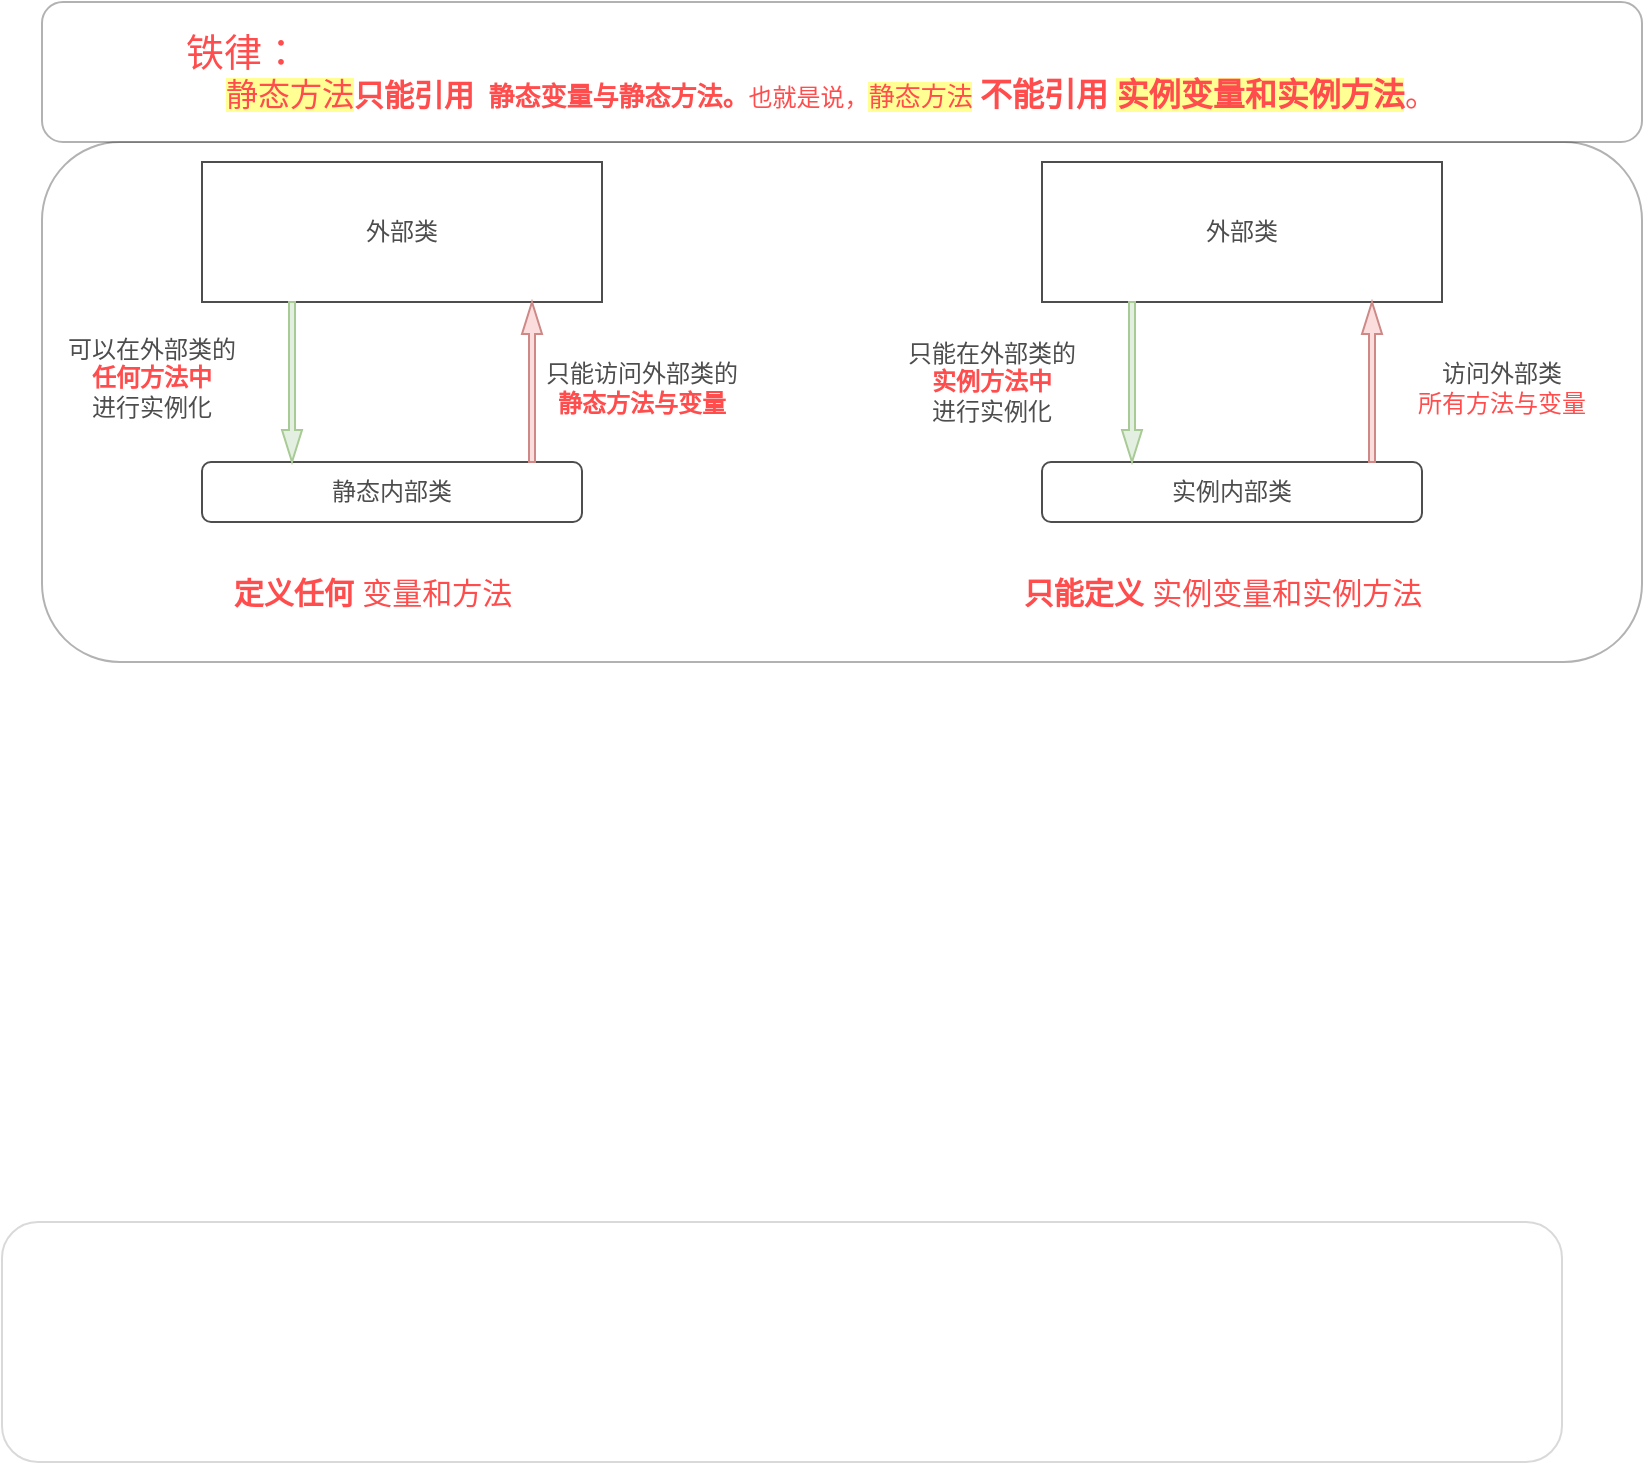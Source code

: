 <mxfile version="20.7.4" type="device"><diagram id="h174JIndTT6XBf1PH8vQ" name="第 1 页"><mxGraphModel dx="1036" dy="623" grid="1" gridSize="10" guides="1" tooltips="1" connect="1" arrows="1" fold="1" page="1" pageScale="1" pageWidth="3300" pageHeight="4681" math="0" shadow="0"><root><mxCell id="0"/><mxCell id="1" parent="0"/><mxCell id="ZM-GY3DYZ7O7fJtefbZO-1" value="静态内部类" style="rounded=1;whiteSpace=wrap;html=1;" parent="1" vertex="1"><mxGeometry x="160" y="290" width="190" height="30" as="geometry"/></mxCell><mxCell id="ZM-GY3DYZ7O7fJtefbZO-2" value="外部类" style="rounded=0;whiteSpace=wrap;html=1;" parent="1" vertex="1"><mxGeometry x="160" y="140" width="200" height="70" as="geometry"/></mxCell><mxCell id="ZM-GY3DYZ7O7fJtefbZO-6" value="" style="shape=singleArrow;direction=north;whiteSpace=wrap;html=1;fillColor=#f8cecc;strokeColor=#b85450;" parent="1" vertex="1"><mxGeometry x="320" y="210" width="10" height="80" as="geometry"/></mxCell><mxCell id="ZM-GY3DYZ7O7fJtefbZO-7" value="" style="shape=singleArrow;direction=south;whiteSpace=wrap;html=1;fillColor=#d5e8d4;strokeColor=#82b366;" parent="1" vertex="1"><mxGeometry x="200" y="210" width="10" height="80" as="geometry"/></mxCell><mxCell id="ZM-GY3DYZ7O7fJtefbZO-10" value="只能访问外部类的&lt;b&gt;&lt;font color=&quot;#ff0000&quot;&gt;静态方法与变量&lt;/font&gt;&lt;/b&gt;" style="text;html=1;strokeColor=none;fillColor=none;align=center;verticalAlign=middle;whiteSpace=wrap;rounded=0;" parent="1" vertex="1"><mxGeometry x="330" y="235" width="100" height="35" as="geometry"/></mxCell><mxCell id="ZM-GY3DYZ7O7fJtefbZO-11" value="可以在外部类的&lt;br&gt;&lt;b&gt;&lt;font color=&quot;#ff0000&quot;&gt;任何方法中&lt;/font&gt;&lt;/b&gt;&lt;br&gt;进行实例化" style="text;html=1;strokeColor=none;fillColor=none;align=center;verticalAlign=middle;whiteSpace=wrap;rounded=0;" parent="1" vertex="1"><mxGeometry x="70" y="230" width="130" height="35" as="geometry"/></mxCell><mxCell id="ZM-GY3DYZ7O7fJtefbZO-12" value="实例内部类" style="rounded=1;whiteSpace=wrap;html=1;" parent="1" vertex="1"><mxGeometry x="580" y="290" width="190" height="30" as="geometry"/></mxCell><mxCell id="ZM-GY3DYZ7O7fJtefbZO-13" value="外部类" style="rounded=0;whiteSpace=wrap;html=1;" parent="1" vertex="1"><mxGeometry x="580" y="140" width="200" height="70" as="geometry"/></mxCell><mxCell id="ZM-GY3DYZ7O7fJtefbZO-14" value="" style="shape=singleArrow;direction=north;whiteSpace=wrap;html=1;fillColor=#f8cecc;strokeColor=#b85450;" parent="1" vertex="1"><mxGeometry x="740" y="210" width="10" height="80" as="geometry"/></mxCell><mxCell id="ZM-GY3DYZ7O7fJtefbZO-15" value="" style="shape=singleArrow;direction=south;whiteSpace=wrap;html=1;fillColor=#d5e8d4;strokeColor=#82b366;" parent="1" vertex="1"><mxGeometry x="620" y="210" width="10" height="80" as="geometry"/></mxCell><mxCell id="ZM-GY3DYZ7O7fJtefbZO-16" value="访问外部类&lt;br&gt;&lt;font color=&quot;#ff0000&quot;&gt;所有方法与变量&lt;/font&gt;" style="text;html=1;strokeColor=none;fillColor=none;align=center;verticalAlign=middle;whiteSpace=wrap;rounded=0;" parent="1" vertex="1"><mxGeometry x="760" y="235" width="100" height="35" as="geometry"/></mxCell><mxCell id="ZM-GY3DYZ7O7fJtefbZO-17" value="只能在外部类的&lt;br&gt;&lt;b&gt;&lt;font color=&quot;#ff0000&quot;&gt;实例方法中&lt;/font&gt;&lt;/b&gt;&lt;br&gt;进行实例化" style="text;html=1;strokeColor=none;fillColor=none;align=center;verticalAlign=middle;whiteSpace=wrap;rounded=0;" parent="1" vertex="1"><mxGeometry x="490" y="232.5" width="130" height="35" as="geometry"/></mxCell><mxCell id="ZM-GY3DYZ7O7fJtefbZO-20" value="&lt;font style=&quot;font-size: 19px;&quot;&gt;铁律：&lt;br&gt;&lt;/font&gt;&amp;nbsp; &amp;nbsp; &amp;nbsp;&amp;nbsp;&lt;font style=&quot;font-size: 16px;&quot;&gt;&lt;span style=&quot;background-color: rgb(255, 255, 102);&quot;&gt;静态方法&lt;/span&gt;&lt;font style=&quot;border-color: var(--border-color); font-size: 15px;&quot;&gt;&lt;b style=&quot;border-color: var(--border-color);&quot;&gt;只能引用&lt;/b&gt;&lt;/font&gt;&lt;font style=&quot;border-color: var(--border-color); font-size: 13px;&quot;&gt;&amp;nbsp;&amp;nbsp;&lt;b style=&quot;border-color: var(--border-color);&quot;&gt;静态变量与静态方法。&lt;/b&gt;&lt;/font&gt;&lt;/font&gt;也就是说，&lt;font style=&quot;font-size: 13px;&quot;&gt;&lt;span style=&quot;background-color: rgb(255, 255, 102);&quot;&gt;静态方法&lt;/span&gt; &lt;/font&gt;&lt;font style=&quot;border-color: var(--border-color); font-size: 16px;&quot;&gt;&lt;b style=&quot;border-color: var(--border-color);&quot;&gt;不能引用&lt;/b&gt;&lt;/font&gt;&lt;span style=&quot;font-size: 16px;&quot;&gt;&amp;nbsp;&lt;/span&gt;&lt;b style=&quot;border-color: var(--border-color); font-size: 16px; background-color: rgb(255, 255, 102);&quot;&gt;实例变量和实例方法&lt;/b&gt;&lt;span style=&quot;font-size: 16px;&quot;&gt;。&lt;/span&gt;" style="text;html=1;strokeColor=none;fillColor=none;align=left;verticalAlign=middle;whiteSpace=wrap;rounded=0;fontColor=#FF0000;" parent="1" vertex="1"><mxGeometry x="150" y="70" width="680" height="50" as="geometry"/></mxCell><mxCell id="ZM-GY3DYZ7O7fJtefbZO-22" value="&lt;b&gt;定义任何&lt;/b&gt; 变量和方法" style="text;html=1;align=center;verticalAlign=middle;resizable=0;points=[];autosize=1;strokeColor=none;fillColor=none;fontSize=15;fontColor=#FF0000;" parent="1" vertex="1"><mxGeometry x="165" y="340" width="160" height="30" as="geometry"/></mxCell><mxCell id="ZM-GY3DYZ7O7fJtefbZO-24" value="&lt;b&gt;只能定义&lt;/b&gt; 实例变量和实例方法" style="text;html=1;align=center;verticalAlign=middle;resizable=0;points=[];autosize=1;strokeColor=none;fillColor=none;fontSize=15;fontColor=#FF0000;" parent="1" vertex="1"><mxGeometry x="560" y="340" width="220" height="30" as="geometry"/></mxCell><mxCell id="zXnrYDgxMGtCVpDsXkF2-3" value="" style="rounded=1;whiteSpace=wrap;html=1;labelBackgroundColor=#FFFF99;fontSize=18;fontColor=#FF0000;opacity=15;" parent="1" vertex="1"><mxGeometry x="60" y="670" width="780" height="120" as="geometry"/></mxCell><mxCell id="zXnrYDgxMGtCVpDsXkF2-6" value="" style="rounded=1;whiteSpace=wrap;html=1;labelBackgroundColor=#FFFFFF;fontSize=18;fontColor=#FF0000;opacity=30;" parent="1" vertex="1"><mxGeometry x="80" y="130" width="800" height="260" as="geometry"/></mxCell><mxCell id="zXnrYDgxMGtCVpDsXkF2-7" value="" style="rounded=1;whiteSpace=wrap;html=1;labelBackgroundColor=#FFFFFF;fontSize=18;fontColor=#FF0000;opacity=30;" parent="1" vertex="1"><mxGeometry x="80" y="60" width="800" height="70" as="geometry"/></mxCell></root></mxGraphModel></diagram></mxfile>
